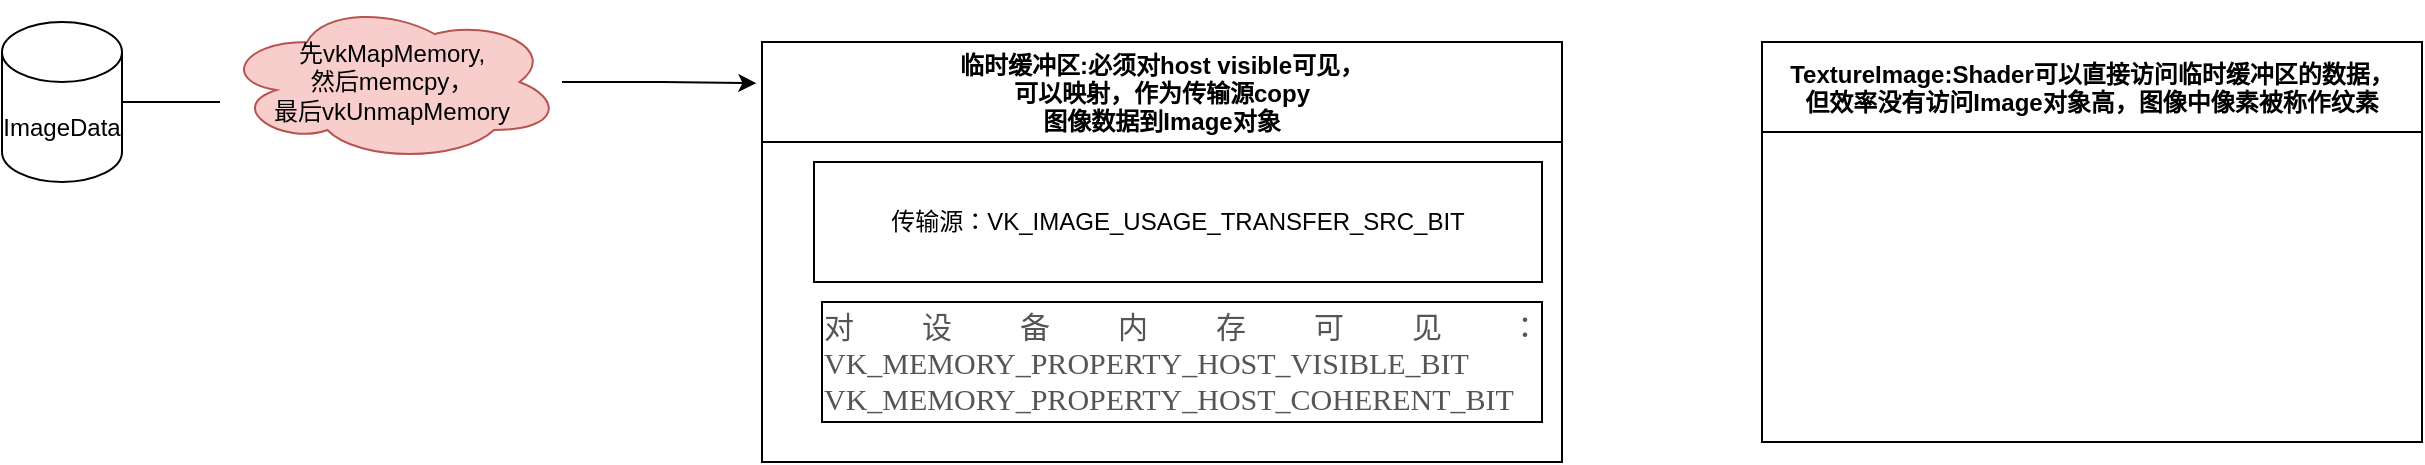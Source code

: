 <mxfile version="14.8.0" type="github">
  <diagram id="hZi3u2cZSo8oJTViCJi3" name="第 1 页">
    <mxGraphModel dx="920" dy="554" grid="1" gridSize="10" guides="1" tooltips="1" connect="1" arrows="1" fold="1" page="1" pageScale="1" pageWidth="827" pageHeight="1169" math="0" shadow="0">
      <root>
        <mxCell id="0" />
        <mxCell id="1" parent="0" />
        <mxCell id="0Dsf8X10YN6FmmkzfKQ9-5" style="edgeStyle=orthogonalEdgeStyle;rounded=0;orthogonalLoop=1;jettySize=auto;html=1;exitX=1;exitY=0.5;exitDx=0;exitDy=0;exitPerimeter=0;entryX=-0.007;entryY=0.098;entryDx=0;entryDy=0;entryPerimeter=0;startArrow=none;" edge="1" parent="1" source="0Dsf8X10YN6FmmkzfKQ9-7" target="0Dsf8X10YN6FmmkzfKQ9-2">
          <mxGeometry relative="1" as="geometry" />
        </mxCell>
        <mxCell id="0Dsf8X10YN6FmmkzfKQ9-1" value="ImageData" style="shape=cylinder3;whiteSpace=wrap;html=1;boundedLbl=1;backgroundOutline=1;size=15;" vertex="1" parent="1">
          <mxGeometry x="60" y="410" width="60" height="80" as="geometry" />
        </mxCell>
        <mxCell id="0Dsf8X10YN6FmmkzfKQ9-2" value="临时缓冲区:必须对host visible可见，&#xa;可以映射，作为传输源copy&#xa;图像数据到Image对象" style="swimlane;startSize=50;" vertex="1" parent="1">
          <mxGeometry x="440" y="420" width="400" height="210" as="geometry" />
        </mxCell>
        <mxCell id="0Dsf8X10YN6FmmkzfKQ9-13" value="传输源：VK_IMAGE_USAGE_TRANSFER_SRC_BIT" style="whiteSpace=wrap;html=1;" vertex="1" parent="0Dsf8X10YN6FmmkzfKQ9-2">
          <mxGeometry x="26" y="60" width="364" height="60" as="geometry" />
        </mxCell>
        <mxCell id="0Dsf8X10YN6FmmkzfKQ9-14" value="&lt;div style=&quot;text-align: justify&quot;&gt;&lt;span style=&quot;font-size: 15px&quot;&gt;&lt;font color=&quot;#555555&quot; face=&quot;microsoft yahei&quot;&gt;对设备内存可见：VK_MEMORY_PROPERTY_HOST_VISIBLE_BIT&amp;nbsp; VK_MEMORY_PROPERTY_HOST_COHERENT_BIT&lt;/font&gt;&lt;/span&gt;&lt;/div&gt;" style="rounded=0;whiteSpace=wrap;html=1;" vertex="1" parent="0Dsf8X10YN6FmmkzfKQ9-2">
          <mxGeometry x="30" y="130" width="360" height="60" as="geometry" />
        </mxCell>
        <mxCell id="0Dsf8X10YN6FmmkzfKQ9-7" value="先vkMapMemory,&lt;br&gt;然后memcpy，&lt;br&gt;最后vkUnmapMemory" style="ellipse;shape=cloud;whiteSpace=wrap;html=1;fillColor=#f8cecc;strokeColor=#b85450;" vertex="1" parent="1">
          <mxGeometry x="170" y="400" width="170" height="80" as="geometry" />
        </mxCell>
        <mxCell id="0Dsf8X10YN6FmmkzfKQ9-12" value="" style="edgeStyle=orthogonalEdgeStyle;rounded=0;orthogonalLoop=1;jettySize=auto;html=1;exitX=1;exitY=0.5;exitDx=0;exitDy=0;exitPerimeter=0;endArrow=none;" edge="1" parent="1" source="0Dsf8X10YN6FmmkzfKQ9-1">
          <mxGeometry relative="1" as="geometry">
            <mxPoint x="90" y="460" as="sourcePoint" />
            <mxPoint x="169" y="450" as="targetPoint" />
          </mxGeometry>
        </mxCell>
        <mxCell id="0Dsf8X10YN6FmmkzfKQ9-16" value="TextureImage:Shader可以直接访问临时缓冲区的数据，&#xa;但效率没有访问Image对象高，图像中像素被称作纹素" style="swimlane;startSize=45;" vertex="1" parent="1">
          <mxGeometry x="940" y="420" width="330" height="200" as="geometry" />
        </mxCell>
      </root>
    </mxGraphModel>
  </diagram>
</mxfile>
